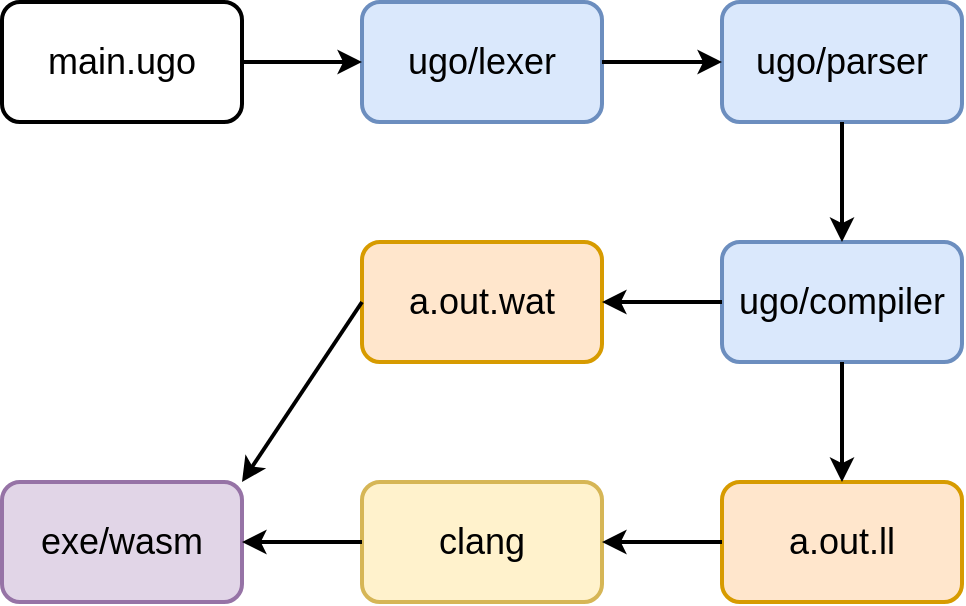 <mxfile version="15.8.7" type="device"><diagram id="mCWW9q4xBhnXU03VG_zw" name="第 1 页"><mxGraphModel dx="889" dy="672" grid="1" gridSize="10" guides="1" tooltips="1" connect="1" arrows="1" fold="1" page="1" pageScale="1" pageWidth="827" pageHeight="1169" math="0" shadow="0"><root><mxCell id="0"/><mxCell id="1" parent="0"/><mxCell id="34jKUR1sjvd_ibd4tgXM-1" value="&lt;span style=&quot;font-size: 18px&quot;&gt;ugo/compiler&lt;/span&gt;" style="rounded=1;whiteSpace=wrap;html=1;strokeWidth=2;fillColor=#dae8fc;strokeColor=#6c8ebf;" parent="1" vertex="1"><mxGeometry x="480" y="250" width="120" height="60" as="geometry"/></mxCell><mxCell id="zmEj_KRYfEABhANKVvxx-1" value="&lt;font style=&quot;font-size: 18px&quot;&gt;main.ugo&lt;/font&gt;" style="rounded=1;whiteSpace=wrap;html=1;strokeWidth=2;" parent="1" vertex="1"><mxGeometry x="120" y="130" width="120" height="60" as="geometry"/></mxCell><mxCell id="zmEj_KRYfEABhANKVvxx-2" value="&lt;font style=&quot;font-size: 18px&quot;&gt;ugo/lexer&lt;/font&gt;" style="rounded=1;whiteSpace=wrap;html=1;strokeWidth=2;fillColor=#dae8fc;strokeColor=#6c8ebf;" parent="1" vertex="1"><mxGeometry x="300" y="130" width="120" height="60" as="geometry"/></mxCell><mxCell id="zmEj_KRYfEABhANKVvxx-3" value="&lt;font style=&quot;font-size: 18px&quot;&gt;ugo/parser&lt;/font&gt;" style="rounded=1;whiteSpace=wrap;html=1;strokeWidth=2;fillColor=#dae8fc;strokeColor=#6c8ebf;" parent="1" vertex="1"><mxGeometry x="480" y="130" width="120" height="60" as="geometry"/></mxCell><mxCell id="zmEj_KRYfEABhANKVvxx-6" value="&lt;font style=&quot;font-size: 18px&quot;&gt;a.out.ll&lt;/font&gt;" style="rounded=1;whiteSpace=wrap;html=1;strokeWidth=2;fillColor=#ffe6cc;strokeColor=#d79b00;" parent="1" vertex="1"><mxGeometry x="480" y="370" width="120" height="60" as="geometry"/></mxCell><mxCell id="zmEj_KRYfEABhANKVvxx-7" value="&lt;font style=&quot;font-size: 18px&quot;&gt;clang&lt;/font&gt;" style="rounded=1;whiteSpace=wrap;html=1;strokeWidth=2;fillColor=#fff2cc;strokeColor=#d6b656;" parent="1" vertex="1"><mxGeometry x="300" y="370" width="120" height="60" as="geometry"/></mxCell><mxCell id="zmEj_KRYfEABhANKVvxx-10" value="" style="endArrow=classic;html=1;rounded=0;fontSize=18;strokeWidth=2;exitX=1;exitY=0.5;exitDx=0;exitDy=0;entryX=0;entryY=0.5;entryDx=0;entryDy=0;" parent="1" source="zmEj_KRYfEABhANKVvxx-1" target="zmEj_KRYfEABhANKVvxx-2" edge="1"><mxGeometry width="50" height="50" relative="1" as="geometry"><mxPoint x="390" y="410" as="sourcePoint"/><mxPoint x="440" y="360" as="targetPoint"/></mxGeometry></mxCell><mxCell id="zmEj_KRYfEABhANKVvxx-11" value="" style="endArrow=classic;html=1;rounded=0;fontSize=18;strokeWidth=2;exitX=1;exitY=0.5;exitDx=0;exitDy=0;entryX=0;entryY=0.5;entryDx=0;entryDy=0;" parent="1" source="zmEj_KRYfEABhANKVvxx-2" target="zmEj_KRYfEABhANKVvxx-3" edge="1"><mxGeometry width="50" height="50" relative="1" as="geometry"><mxPoint x="250" y="170" as="sourcePoint"/><mxPoint x="310" y="170" as="targetPoint"/></mxGeometry></mxCell><mxCell id="zmEj_KRYfEABhANKVvxx-12" value="" style="endArrow=classic;html=1;rounded=0;fontSize=18;strokeWidth=2;entryX=0.5;entryY=0;entryDx=0;entryDy=0;exitX=0.5;exitY=1;exitDx=0;exitDy=0;" parent="1" source="34jKUR1sjvd_ibd4tgXM-1" target="zmEj_KRYfEABhANKVvxx-6" edge="1"><mxGeometry width="50" height="50" relative="1" as="geometry"><mxPoint x="580" y="330" as="sourcePoint"/><mxPoint x="540" y="370" as="targetPoint"/></mxGeometry></mxCell><mxCell id="zmEj_KRYfEABhANKVvxx-13" value="" style="endArrow=classic;html=1;rounded=0;fontSize=18;strokeWidth=2;exitX=0;exitY=0.5;exitDx=0;exitDy=0;entryX=1;entryY=0.5;entryDx=0;entryDy=0;" parent="1" source="zmEj_KRYfEABhANKVvxx-6" target="zmEj_KRYfEABhANKVvxx-7" edge="1"><mxGeometry width="50" height="50" relative="1" as="geometry"><mxPoint x="480" y="400" as="sourcePoint"/><mxPoint x="420" y="400" as="targetPoint"/></mxGeometry></mxCell><mxCell id="34jKUR1sjvd_ibd4tgXM-2" value="" style="endArrow=classic;html=1;rounded=0;fontSize=18;strokeWidth=2;entryX=0.5;entryY=0;entryDx=0;entryDy=0;exitX=0.5;exitY=1;exitDx=0;exitDy=0;" parent="1" source="zmEj_KRYfEABhANKVvxx-3" target="34jKUR1sjvd_ibd4tgXM-1" edge="1"><mxGeometry width="50" height="50" relative="1" as="geometry"><mxPoint x="550" y="320" as="sourcePoint"/><mxPoint x="550" y="370" as="targetPoint"/></mxGeometry></mxCell><mxCell id="Wg-pzfAjP21DgCl6hCTS-1" value="&lt;font style=&quot;font-size: 18px&quot;&gt;exe/wasm&lt;/font&gt;" style="rounded=1;whiteSpace=wrap;html=1;strokeWidth=2;fillColor=#e1d5e7;strokeColor=#9673a6;" vertex="1" parent="1"><mxGeometry x="120" y="370" width="120" height="60" as="geometry"/></mxCell><mxCell id="Wg-pzfAjP21DgCl6hCTS-2" value="" style="endArrow=classic;html=1;rounded=0;fontSize=18;strokeWidth=2;exitX=0;exitY=0.5;exitDx=0;exitDy=0;entryX=1;entryY=0.5;entryDx=0;entryDy=0;" edge="1" parent="1" source="zmEj_KRYfEABhANKVvxx-7" target="Wg-pzfAjP21DgCl6hCTS-1"><mxGeometry width="50" height="50" relative="1" as="geometry"><mxPoint x="490" y="410" as="sourcePoint"/><mxPoint x="424" y="410" as="targetPoint"/></mxGeometry></mxCell><mxCell id="Wg-pzfAjP21DgCl6hCTS-3" value="&lt;font style=&quot;font-size: 18px&quot;&gt;a.out.wat&lt;/font&gt;" style="rounded=1;whiteSpace=wrap;html=1;strokeWidth=2;fillColor=#ffe6cc;strokeColor=#d79b00;" vertex="1" parent="1"><mxGeometry x="300" y="250" width="120" height="60" as="geometry"/></mxCell><mxCell id="Wg-pzfAjP21DgCl6hCTS-5" value="" style="endArrow=classic;html=1;rounded=0;fontSize=18;strokeWidth=2;exitX=0;exitY=0.5;exitDx=0;exitDy=0;entryX=1;entryY=0.5;entryDx=0;entryDy=0;" edge="1" parent="1" source="34jKUR1sjvd_ibd4tgXM-1" target="Wg-pzfAjP21DgCl6hCTS-3"><mxGeometry width="50" height="50" relative="1" as="geometry"><mxPoint x="490" y="410" as="sourcePoint"/><mxPoint x="430" y="410" as="targetPoint"/></mxGeometry></mxCell><mxCell id="Wg-pzfAjP21DgCl6hCTS-6" value="" style="endArrow=classic;html=1;rounded=0;fontSize=18;strokeWidth=2;exitX=0;exitY=0.5;exitDx=0;exitDy=0;entryX=1;entryY=0;entryDx=0;entryDy=0;" edge="1" parent="1" source="Wg-pzfAjP21DgCl6hCTS-3" target="Wg-pzfAjP21DgCl6hCTS-1"><mxGeometry width="50" height="50" relative="1" as="geometry"><mxPoint x="500" y="420" as="sourcePoint"/><mxPoint x="440" y="420" as="targetPoint"/></mxGeometry></mxCell></root></mxGraphModel></diagram></mxfile>